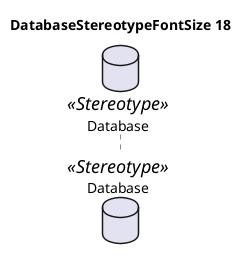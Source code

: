 @startuml
'!include ../../../plantuml-styles/plantuml-ae-skinparam-ex.iuml

skinparam DatabaseStereotypeFontSize 18

title DatabaseStereotypeFontSize 18

database Database <<Stereotype>>
@enduml